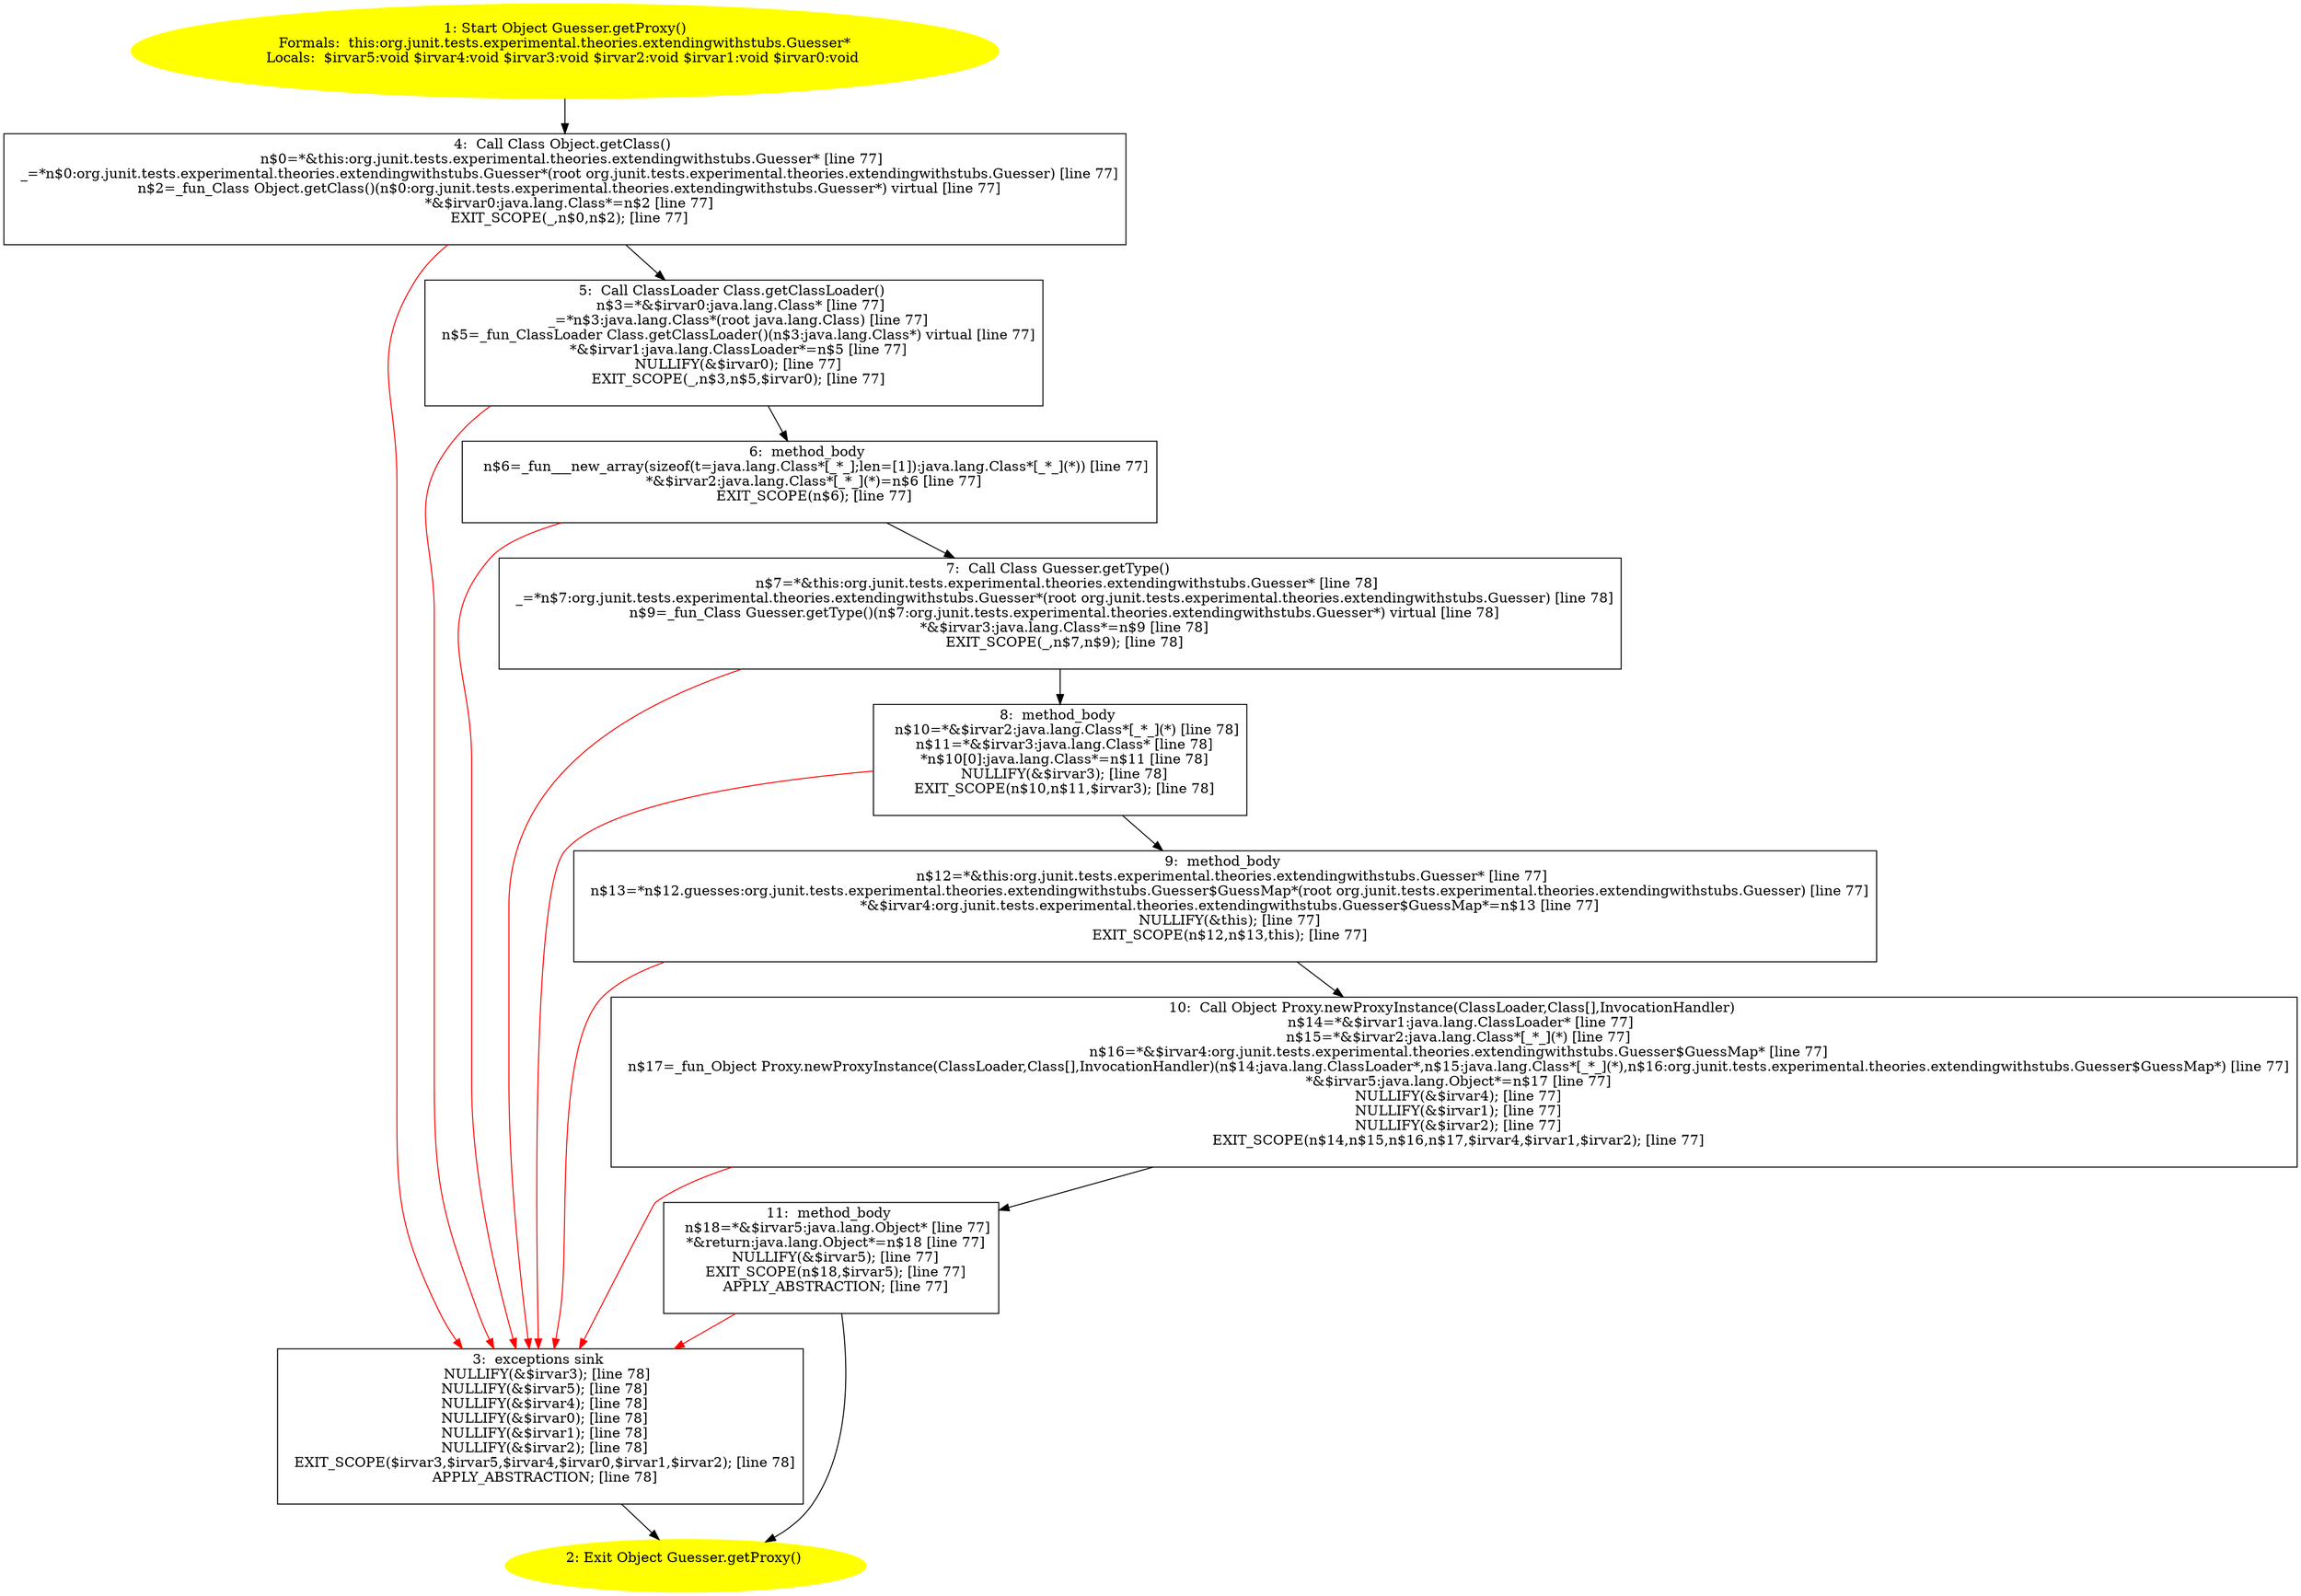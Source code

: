 /* @generated */
digraph cfg {
"org.junit.tests.experimental.theories.extendingwithstubs.Guesser.getProxy():java.lang.Object.09754eea40ee858d99da71dff3b3696c_1" [label="1: Start Object Guesser.getProxy()\nFormals:  this:org.junit.tests.experimental.theories.extendingwithstubs.Guesser*\nLocals:  $irvar5:void $irvar4:void $irvar3:void $irvar2:void $irvar1:void $irvar0:void \n  " color=yellow style=filled]
	

	 "org.junit.tests.experimental.theories.extendingwithstubs.Guesser.getProxy():java.lang.Object.09754eea40ee858d99da71dff3b3696c_1" -> "org.junit.tests.experimental.theories.extendingwithstubs.Guesser.getProxy():java.lang.Object.09754eea40ee858d99da71dff3b3696c_4" ;
"org.junit.tests.experimental.theories.extendingwithstubs.Guesser.getProxy():java.lang.Object.09754eea40ee858d99da71dff3b3696c_2" [label="2: Exit Object Guesser.getProxy() \n  " color=yellow style=filled]
	

"org.junit.tests.experimental.theories.extendingwithstubs.Guesser.getProxy():java.lang.Object.09754eea40ee858d99da71dff3b3696c_3" [label="3:  exceptions sink \n   NULLIFY(&$irvar3); [line 78]\n  NULLIFY(&$irvar5); [line 78]\n  NULLIFY(&$irvar4); [line 78]\n  NULLIFY(&$irvar0); [line 78]\n  NULLIFY(&$irvar1); [line 78]\n  NULLIFY(&$irvar2); [line 78]\n  EXIT_SCOPE($irvar3,$irvar5,$irvar4,$irvar0,$irvar1,$irvar2); [line 78]\n  APPLY_ABSTRACTION; [line 78]\n " shape="box"]
	

	 "org.junit.tests.experimental.theories.extendingwithstubs.Guesser.getProxy():java.lang.Object.09754eea40ee858d99da71dff3b3696c_3" -> "org.junit.tests.experimental.theories.extendingwithstubs.Guesser.getProxy():java.lang.Object.09754eea40ee858d99da71dff3b3696c_2" ;
"org.junit.tests.experimental.theories.extendingwithstubs.Guesser.getProxy():java.lang.Object.09754eea40ee858d99da71dff3b3696c_4" [label="4:  Call Class Object.getClass() \n   n$0=*&this:org.junit.tests.experimental.theories.extendingwithstubs.Guesser* [line 77]\n  _=*n$0:org.junit.tests.experimental.theories.extendingwithstubs.Guesser*(root org.junit.tests.experimental.theories.extendingwithstubs.Guesser) [line 77]\n  n$2=_fun_Class Object.getClass()(n$0:org.junit.tests.experimental.theories.extendingwithstubs.Guesser*) virtual [line 77]\n  *&$irvar0:java.lang.Class*=n$2 [line 77]\n  EXIT_SCOPE(_,n$0,n$2); [line 77]\n " shape="box"]
	

	 "org.junit.tests.experimental.theories.extendingwithstubs.Guesser.getProxy():java.lang.Object.09754eea40ee858d99da71dff3b3696c_4" -> "org.junit.tests.experimental.theories.extendingwithstubs.Guesser.getProxy():java.lang.Object.09754eea40ee858d99da71dff3b3696c_5" ;
	 "org.junit.tests.experimental.theories.extendingwithstubs.Guesser.getProxy():java.lang.Object.09754eea40ee858d99da71dff3b3696c_4" -> "org.junit.tests.experimental.theories.extendingwithstubs.Guesser.getProxy():java.lang.Object.09754eea40ee858d99da71dff3b3696c_3" [color="red" ];
"org.junit.tests.experimental.theories.extendingwithstubs.Guesser.getProxy():java.lang.Object.09754eea40ee858d99da71dff3b3696c_5" [label="5:  Call ClassLoader Class.getClassLoader() \n   n$3=*&$irvar0:java.lang.Class* [line 77]\n  _=*n$3:java.lang.Class*(root java.lang.Class) [line 77]\n  n$5=_fun_ClassLoader Class.getClassLoader()(n$3:java.lang.Class*) virtual [line 77]\n  *&$irvar1:java.lang.ClassLoader*=n$5 [line 77]\n  NULLIFY(&$irvar0); [line 77]\n  EXIT_SCOPE(_,n$3,n$5,$irvar0); [line 77]\n " shape="box"]
	

	 "org.junit.tests.experimental.theories.extendingwithstubs.Guesser.getProxy():java.lang.Object.09754eea40ee858d99da71dff3b3696c_5" -> "org.junit.tests.experimental.theories.extendingwithstubs.Guesser.getProxy():java.lang.Object.09754eea40ee858d99da71dff3b3696c_6" ;
	 "org.junit.tests.experimental.theories.extendingwithstubs.Guesser.getProxy():java.lang.Object.09754eea40ee858d99da71dff3b3696c_5" -> "org.junit.tests.experimental.theories.extendingwithstubs.Guesser.getProxy():java.lang.Object.09754eea40ee858d99da71dff3b3696c_3" [color="red" ];
"org.junit.tests.experimental.theories.extendingwithstubs.Guesser.getProxy():java.lang.Object.09754eea40ee858d99da71dff3b3696c_6" [label="6:  method_body \n   n$6=_fun___new_array(sizeof(t=java.lang.Class*[_*_];len=[1]):java.lang.Class*[_*_](*)) [line 77]\n  *&$irvar2:java.lang.Class*[_*_](*)=n$6 [line 77]\n  EXIT_SCOPE(n$6); [line 77]\n " shape="box"]
	

	 "org.junit.tests.experimental.theories.extendingwithstubs.Guesser.getProxy():java.lang.Object.09754eea40ee858d99da71dff3b3696c_6" -> "org.junit.tests.experimental.theories.extendingwithstubs.Guesser.getProxy():java.lang.Object.09754eea40ee858d99da71dff3b3696c_7" ;
	 "org.junit.tests.experimental.theories.extendingwithstubs.Guesser.getProxy():java.lang.Object.09754eea40ee858d99da71dff3b3696c_6" -> "org.junit.tests.experimental.theories.extendingwithstubs.Guesser.getProxy():java.lang.Object.09754eea40ee858d99da71dff3b3696c_3" [color="red" ];
"org.junit.tests.experimental.theories.extendingwithstubs.Guesser.getProxy():java.lang.Object.09754eea40ee858d99da71dff3b3696c_7" [label="7:  Call Class Guesser.getType() \n   n$7=*&this:org.junit.tests.experimental.theories.extendingwithstubs.Guesser* [line 78]\n  _=*n$7:org.junit.tests.experimental.theories.extendingwithstubs.Guesser*(root org.junit.tests.experimental.theories.extendingwithstubs.Guesser) [line 78]\n  n$9=_fun_Class Guesser.getType()(n$7:org.junit.tests.experimental.theories.extendingwithstubs.Guesser*) virtual [line 78]\n  *&$irvar3:java.lang.Class*=n$9 [line 78]\n  EXIT_SCOPE(_,n$7,n$9); [line 78]\n " shape="box"]
	

	 "org.junit.tests.experimental.theories.extendingwithstubs.Guesser.getProxy():java.lang.Object.09754eea40ee858d99da71dff3b3696c_7" -> "org.junit.tests.experimental.theories.extendingwithstubs.Guesser.getProxy():java.lang.Object.09754eea40ee858d99da71dff3b3696c_8" ;
	 "org.junit.tests.experimental.theories.extendingwithstubs.Guesser.getProxy():java.lang.Object.09754eea40ee858d99da71dff3b3696c_7" -> "org.junit.tests.experimental.theories.extendingwithstubs.Guesser.getProxy():java.lang.Object.09754eea40ee858d99da71dff3b3696c_3" [color="red" ];
"org.junit.tests.experimental.theories.extendingwithstubs.Guesser.getProxy():java.lang.Object.09754eea40ee858d99da71dff3b3696c_8" [label="8:  method_body \n   n$10=*&$irvar2:java.lang.Class*[_*_](*) [line 78]\n  n$11=*&$irvar3:java.lang.Class* [line 78]\n  *n$10[0]:java.lang.Class*=n$11 [line 78]\n  NULLIFY(&$irvar3); [line 78]\n  EXIT_SCOPE(n$10,n$11,$irvar3); [line 78]\n " shape="box"]
	

	 "org.junit.tests.experimental.theories.extendingwithstubs.Guesser.getProxy():java.lang.Object.09754eea40ee858d99da71dff3b3696c_8" -> "org.junit.tests.experimental.theories.extendingwithstubs.Guesser.getProxy():java.lang.Object.09754eea40ee858d99da71dff3b3696c_9" ;
	 "org.junit.tests.experimental.theories.extendingwithstubs.Guesser.getProxy():java.lang.Object.09754eea40ee858d99da71dff3b3696c_8" -> "org.junit.tests.experimental.theories.extendingwithstubs.Guesser.getProxy():java.lang.Object.09754eea40ee858d99da71dff3b3696c_3" [color="red" ];
"org.junit.tests.experimental.theories.extendingwithstubs.Guesser.getProxy():java.lang.Object.09754eea40ee858d99da71dff3b3696c_9" [label="9:  method_body \n   n$12=*&this:org.junit.tests.experimental.theories.extendingwithstubs.Guesser* [line 77]\n  n$13=*n$12.guesses:org.junit.tests.experimental.theories.extendingwithstubs.Guesser$GuessMap*(root org.junit.tests.experimental.theories.extendingwithstubs.Guesser) [line 77]\n  *&$irvar4:org.junit.tests.experimental.theories.extendingwithstubs.Guesser$GuessMap*=n$13 [line 77]\n  NULLIFY(&this); [line 77]\n  EXIT_SCOPE(n$12,n$13,this); [line 77]\n " shape="box"]
	

	 "org.junit.tests.experimental.theories.extendingwithstubs.Guesser.getProxy():java.lang.Object.09754eea40ee858d99da71dff3b3696c_9" -> "org.junit.tests.experimental.theories.extendingwithstubs.Guesser.getProxy():java.lang.Object.09754eea40ee858d99da71dff3b3696c_10" ;
	 "org.junit.tests.experimental.theories.extendingwithstubs.Guesser.getProxy():java.lang.Object.09754eea40ee858d99da71dff3b3696c_9" -> "org.junit.tests.experimental.theories.extendingwithstubs.Guesser.getProxy():java.lang.Object.09754eea40ee858d99da71dff3b3696c_3" [color="red" ];
"org.junit.tests.experimental.theories.extendingwithstubs.Guesser.getProxy():java.lang.Object.09754eea40ee858d99da71dff3b3696c_10" [label="10:  Call Object Proxy.newProxyInstance(ClassLoader,Class[],InvocationHandler) \n   n$14=*&$irvar1:java.lang.ClassLoader* [line 77]\n  n$15=*&$irvar2:java.lang.Class*[_*_](*) [line 77]\n  n$16=*&$irvar4:org.junit.tests.experimental.theories.extendingwithstubs.Guesser$GuessMap* [line 77]\n  n$17=_fun_Object Proxy.newProxyInstance(ClassLoader,Class[],InvocationHandler)(n$14:java.lang.ClassLoader*,n$15:java.lang.Class*[_*_](*),n$16:org.junit.tests.experimental.theories.extendingwithstubs.Guesser$GuessMap*) [line 77]\n  *&$irvar5:java.lang.Object*=n$17 [line 77]\n  NULLIFY(&$irvar4); [line 77]\n  NULLIFY(&$irvar1); [line 77]\n  NULLIFY(&$irvar2); [line 77]\n  EXIT_SCOPE(n$14,n$15,n$16,n$17,$irvar4,$irvar1,$irvar2); [line 77]\n " shape="box"]
	

	 "org.junit.tests.experimental.theories.extendingwithstubs.Guesser.getProxy():java.lang.Object.09754eea40ee858d99da71dff3b3696c_10" -> "org.junit.tests.experimental.theories.extendingwithstubs.Guesser.getProxy():java.lang.Object.09754eea40ee858d99da71dff3b3696c_11" ;
	 "org.junit.tests.experimental.theories.extendingwithstubs.Guesser.getProxy():java.lang.Object.09754eea40ee858d99da71dff3b3696c_10" -> "org.junit.tests.experimental.theories.extendingwithstubs.Guesser.getProxy():java.lang.Object.09754eea40ee858d99da71dff3b3696c_3" [color="red" ];
"org.junit.tests.experimental.theories.extendingwithstubs.Guesser.getProxy():java.lang.Object.09754eea40ee858d99da71dff3b3696c_11" [label="11:  method_body \n   n$18=*&$irvar5:java.lang.Object* [line 77]\n  *&return:java.lang.Object*=n$18 [line 77]\n  NULLIFY(&$irvar5); [line 77]\n  EXIT_SCOPE(n$18,$irvar5); [line 77]\n  APPLY_ABSTRACTION; [line 77]\n " shape="box"]
	

	 "org.junit.tests.experimental.theories.extendingwithstubs.Guesser.getProxy():java.lang.Object.09754eea40ee858d99da71dff3b3696c_11" -> "org.junit.tests.experimental.theories.extendingwithstubs.Guesser.getProxy():java.lang.Object.09754eea40ee858d99da71dff3b3696c_2" ;
	 "org.junit.tests.experimental.theories.extendingwithstubs.Guesser.getProxy():java.lang.Object.09754eea40ee858d99da71dff3b3696c_11" -> "org.junit.tests.experimental.theories.extendingwithstubs.Guesser.getProxy():java.lang.Object.09754eea40ee858d99da71dff3b3696c_3" [color="red" ];
}
